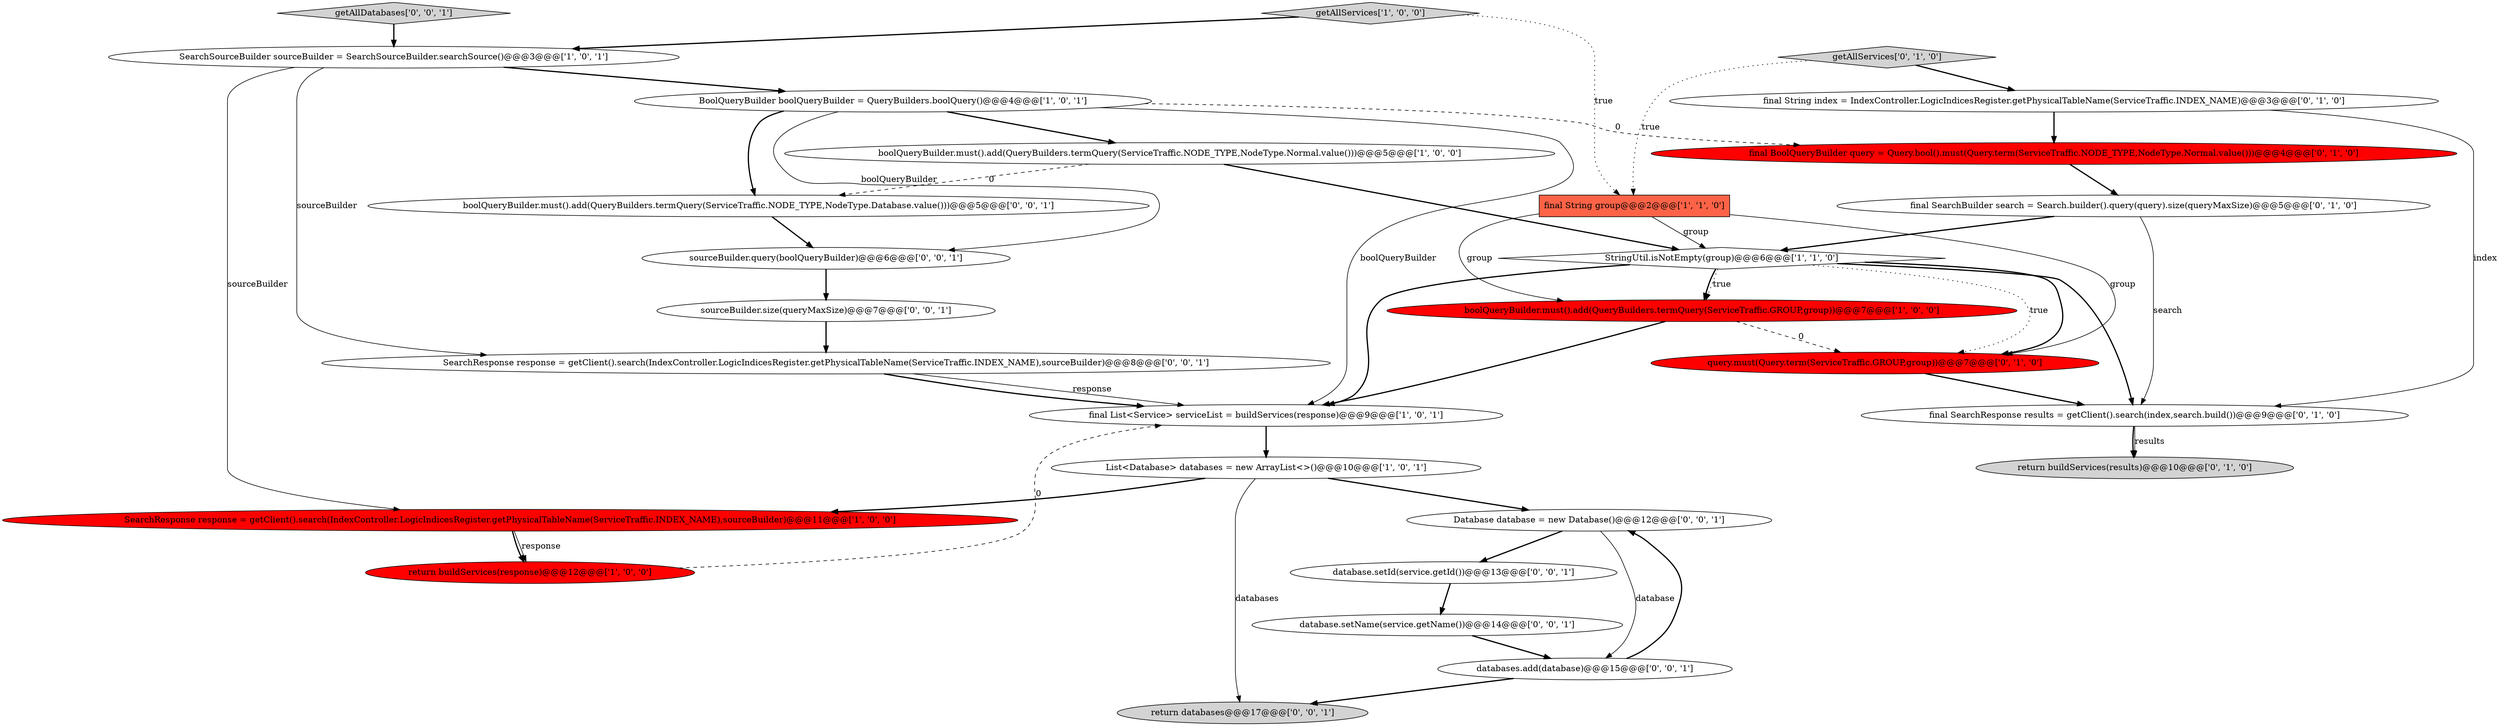 digraph {
7 [style = filled, label = "final List<Service> serviceList = buildServices(response)@@@9@@@['1', '0', '1']", fillcolor = white, shape = ellipse image = "AAA0AAABBB1BBB"];
27 [style = filled, label = "SearchResponse response = getClient().search(IndexController.LogicIndicesRegister.getPhysicalTableName(ServiceTraffic.INDEX_NAME),sourceBuilder)@@@8@@@['0', '0', '1']", fillcolor = white, shape = ellipse image = "AAA0AAABBB3BBB"];
10 [style = filled, label = "BoolQueryBuilder boolQueryBuilder = QueryBuilders.boolQuery()@@@4@@@['1', '0', '1']", fillcolor = white, shape = ellipse image = "AAA0AAABBB1BBB"];
13 [style = filled, label = "getAllServices['0', '1', '0']", fillcolor = lightgray, shape = diamond image = "AAA0AAABBB2BBB"];
1 [style = filled, label = "StringUtil.isNotEmpty(group)@@@6@@@['1', '1', '0']", fillcolor = white, shape = diamond image = "AAA0AAABBB1BBB"];
14 [style = filled, label = "final String index = IndexController.LogicIndicesRegister.getPhysicalTableName(ServiceTraffic.INDEX_NAME)@@@3@@@['0', '1', '0']", fillcolor = white, shape = ellipse image = "AAA0AAABBB2BBB"];
6 [style = filled, label = "boolQueryBuilder.must().add(QueryBuilders.termQuery(ServiceTraffic.GROUP,group))@@@7@@@['1', '0', '0']", fillcolor = red, shape = ellipse image = "AAA1AAABBB1BBB"];
16 [style = filled, label = "return buildServices(results)@@@10@@@['0', '1', '0']", fillcolor = lightgray, shape = ellipse image = "AAA0AAABBB2BBB"];
3 [style = filled, label = "SearchSourceBuilder sourceBuilder = SearchSourceBuilder.searchSource()@@@3@@@['1', '0', '1']", fillcolor = white, shape = ellipse image = "AAA0AAABBB1BBB"];
11 [style = filled, label = "final BoolQueryBuilder query = Query.bool().must(Query.term(ServiceTraffic.NODE_TYPE,NodeType.Normal.value()))@@@4@@@['0', '1', '0']", fillcolor = red, shape = ellipse image = "AAA1AAABBB2BBB"];
2 [style = filled, label = "boolQueryBuilder.must().add(QueryBuilders.termQuery(ServiceTraffic.NODE_TYPE,NodeType.Normal.value()))@@@5@@@['1', '0', '0']", fillcolor = white, shape = ellipse image = "AAA0AAABBB1BBB"];
0 [style = filled, label = "SearchResponse response = getClient().search(IndexController.LogicIndicesRegister.getPhysicalTableName(ServiceTraffic.INDEX_NAME),sourceBuilder)@@@11@@@['1', '0', '0']", fillcolor = red, shape = ellipse image = "AAA1AAABBB1BBB"];
8 [style = filled, label = "getAllServices['1', '0', '0']", fillcolor = lightgray, shape = diamond image = "AAA0AAABBB1BBB"];
20 [style = filled, label = "databases.add(database)@@@15@@@['0', '0', '1']", fillcolor = white, shape = ellipse image = "AAA0AAABBB3BBB"];
12 [style = filled, label = "final SearchResponse results = getClient().search(index,search.build())@@@9@@@['0', '1', '0']", fillcolor = white, shape = ellipse image = "AAA0AAABBB2BBB"];
26 [style = filled, label = "return databases@@@17@@@['0', '0', '1']", fillcolor = lightgray, shape = ellipse image = "AAA0AAABBB3BBB"];
15 [style = filled, label = "query.must(Query.term(ServiceTraffic.GROUP,group))@@@7@@@['0', '1', '0']", fillcolor = red, shape = ellipse image = "AAA1AAABBB2BBB"];
5 [style = filled, label = "final String group@@@2@@@['1', '1', '0']", fillcolor = tomato, shape = box image = "AAA0AAABBB1BBB"];
18 [style = filled, label = "Database database = new Database()@@@12@@@['0', '0', '1']", fillcolor = white, shape = ellipse image = "AAA0AAABBB3BBB"];
17 [style = filled, label = "final SearchBuilder search = Search.builder().query(query).size(queryMaxSize)@@@5@@@['0', '1', '0']", fillcolor = white, shape = ellipse image = "AAA0AAABBB2BBB"];
25 [style = filled, label = "boolQueryBuilder.must().add(QueryBuilders.termQuery(ServiceTraffic.NODE_TYPE,NodeType.Database.value()))@@@5@@@['0', '0', '1']", fillcolor = white, shape = ellipse image = "AAA0AAABBB3BBB"];
9 [style = filled, label = "List<Database> databases = new ArrayList<>()@@@10@@@['1', '0', '1']", fillcolor = white, shape = ellipse image = "AAA0AAABBB1BBB"];
24 [style = filled, label = "getAllDatabases['0', '0', '1']", fillcolor = lightgray, shape = diamond image = "AAA0AAABBB3BBB"];
19 [style = filled, label = "database.setId(service.getId())@@@13@@@['0', '0', '1']", fillcolor = white, shape = ellipse image = "AAA0AAABBB3BBB"];
4 [style = filled, label = "return buildServices(response)@@@12@@@['1', '0', '0']", fillcolor = red, shape = ellipse image = "AAA1AAABBB1BBB"];
21 [style = filled, label = "sourceBuilder.size(queryMaxSize)@@@7@@@['0', '0', '1']", fillcolor = white, shape = ellipse image = "AAA0AAABBB3BBB"];
22 [style = filled, label = "database.setName(service.getName())@@@14@@@['0', '0', '1']", fillcolor = white, shape = ellipse image = "AAA0AAABBB3BBB"];
23 [style = filled, label = "sourceBuilder.query(boolQueryBuilder)@@@6@@@['0', '0', '1']", fillcolor = white, shape = ellipse image = "AAA0AAABBB3BBB"];
0->4 [style = solid, label="response"];
10->7 [style = solid, label="boolQueryBuilder"];
27->7 [style = solid, label="response"];
9->0 [style = bold, label=""];
17->1 [style = bold, label=""];
9->26 [style = solid, label="databases"];
21->27 [style = bold, label=""];
25->23 [style = bold, label=""];
2->1 [style = bold, label=""];
20->26 [style = bold, label=""];
1->15 [style = bold, label=""];
14->12 [style = solid, label="index"];
8->3 [style = bold, label=""];
18->19 [style = bold, label=""];
13->5 [style = dotted, label="true"];
12->16 [style = bold, label=""];
12->16 [style = solid, label="results"];
1->7 [style = bold, label=""];
10->11 [style = dashed, label="0"];
7->9 [style = bold, label=""];
20->18 [style = bold, label=""];
3->10 [style = bold, label=""];
1->6 [style = bold, label=""];
9->18 [style = bold, label=""];
23->21 [style = bold, label=""];
22->20 [style = bold, label=""];
3->0 [style = solid, label="sourceBuilder"];
0->4 [style = bold, label=""];
10->25 [style = bold, label=""];
8->5 [style = dotted, label="true"];
1->15 [style = dotted, label="true"];
6->15 [style = dashed, label="0"];
4->7 [style = dashed, label="0"];
27->7 [style = bold, label=""];
2->25 [style = dashed, label="0"];
1->12 [style = bold, label=""];
17->12 [style = solid, label="search"];
5->1 [style = solid, label="group"];
5->6 [style = solid, label="group"];
18->20 [style = solid, label="database"];
11->17 [style = bold, label=""];
10->2 [style = bold, label=""];
15->12 [style = bold, label=""];
1->6 [style = dotted, label="true"];
3->27 [style = solid, label="sourceBuilder"];
6->7 [style = bold, label=""];
10->23 [style = solid, label="boolQueryBuilder"];
14->11 [style = bold, label=""];
13->14 [style = bold, label=""];
19->22 [style = bold, label=""];
24->3 [style = bold, label=""];
5->15 [style = solid, label="group"];
}
